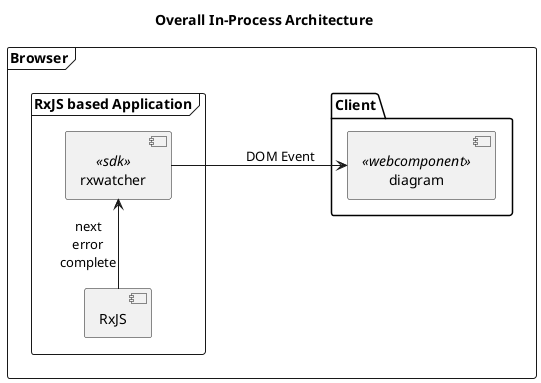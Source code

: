 @startuml
left to right direction

title Overall In-Process Architecture

frame "Browser" {
  package "Client" {
    [diagram] as diagram << webcomponent >>
  }
  frame "RxJS based Application" {
    [RxJS] -> [rxwatcher] : next\nerror\ncomplete
    [rxwatcher] as [rxwatcher]  << sdk >>
    [rxwatcher] --> [diagram] :  DOM Event
  }

}


@enduml
